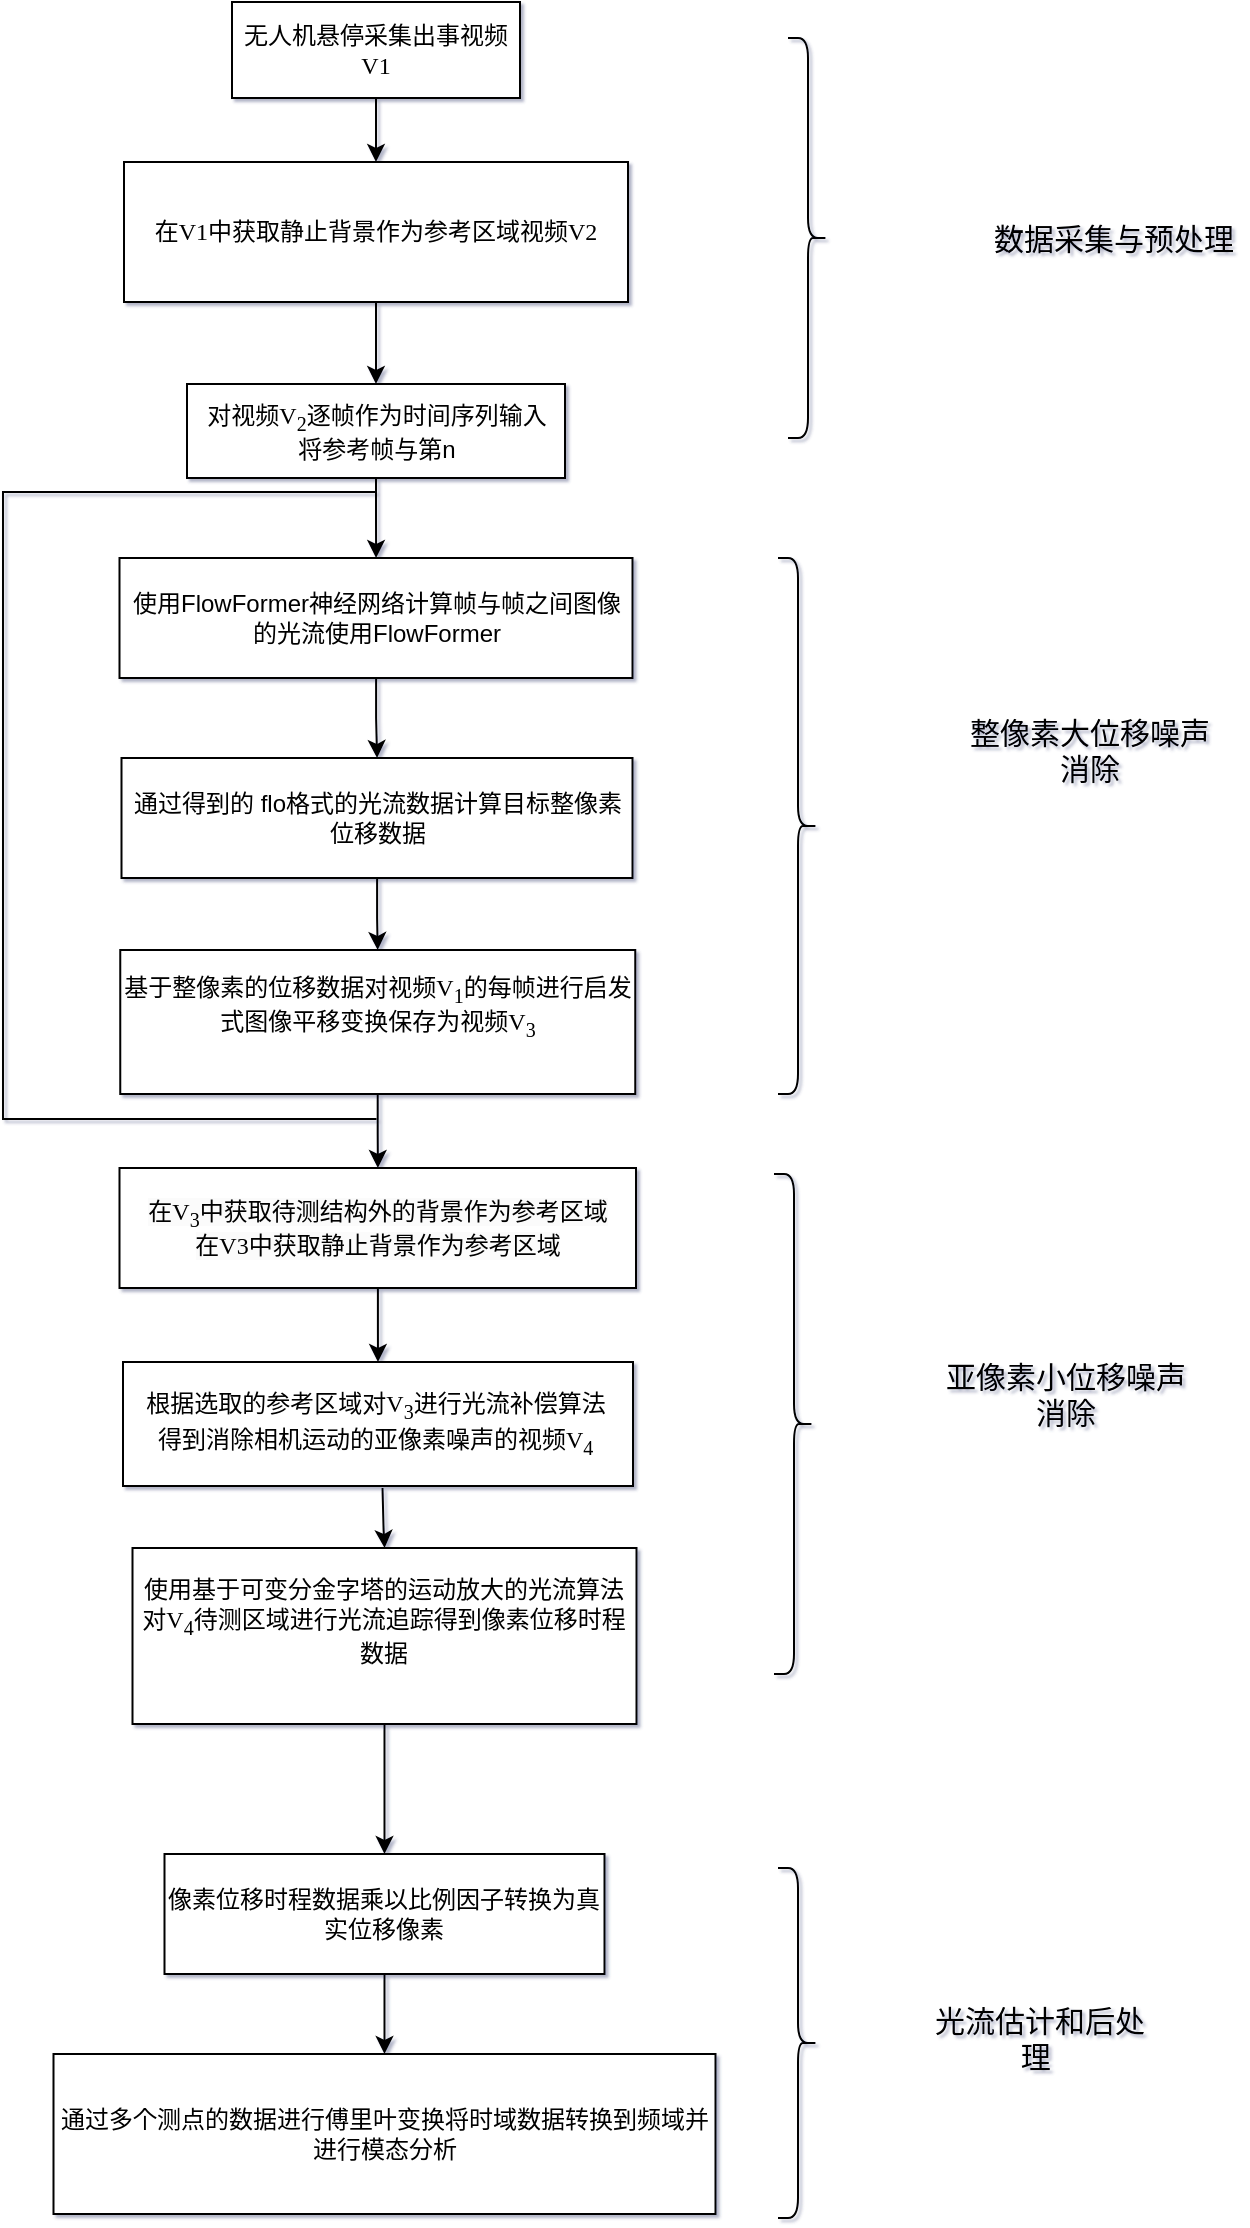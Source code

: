 <mxfile version="24.8.1" pages="3">
  <diagram name="Page-1" id="by-MmvdDjZqGy2qgRy-2">
    <mxGraphModel dx="1050" dy="570" grid="0" gridSize="10" guides="1" tooltips="1" connect="1" arrows="1" fold="1" page="1" pageScale="1" pageWidth="827" pageHeight="1169" background="none" math="0" shadow="1">
      <root>
        <mxCell id="0" />
        <mxCell id="1" parent="0" />
        <mxCell id="A2SrDBhCzwY3KyNIF4se-15" value="通过多个测点的数据进行傅里叶变换将时域数据转换到频域并进行模态分析" style="rounded=0;whiteSpace=wrap;html=1;" parent="1" vertex="1">
          <mxGeometry x="142.75" y="1055" width="331" height="80" as="geometry" />
        </mxCell>
        <mxCell id="uyBw8vGbBdSsr35tJZg--3" value="" style="edgeStyle=orthogonalEdgeStyle;rounded=0;orthogonalLoop=1;jettySize=auto;html=1;" parent="1" source="A2SrDBhCzwY3KyNIF4se-1" target="A2SrDBhCzwY3KyNIF4se-3" edge="1">
          <mxGeometry relative="1" as="geometry" />
        </mxCell>
        <mxCell id="A2SrDBhCzwY3KyNIF4se-1" value="&lt;font face=&quot;Times New Roman&quot;&gt;&lt;font class=&quot;__Cici__translate__ __Cici_translate_similar_text_content__&quot;&gt;&lt;font style=&quot;display: inline-block;&quot; class=&quot;__Cici_translate_translated_inject_node__&quot;&gt;&lt;span&gt;无人机悬停采集出事视频V1&lt;/span&gt;&lt;/font&gt;&lt;/font&gt;&lt;/font&gt;" style="rounded=0;whiteSpace=wrap;html=1;" parent="1" vertex="1">
          <mxGeometry x="232" y="29" width="144" height="48" as="geometry" />
        </mxCell>
        <mxCell id="A2SrDBhCzwY3KyNIF4se-65" value="" style="edgeStyle=orthogonalEdgeStyle;rounded=0;orthogonalLoop=1;jettySize=auto;html=1;" parent="1" source="A2SrDBhCzwY3KyNIF4se-3" target="A2SrDBhCzwY3KyNIF4se-5" edge="1">
          <mxGeometry relative="1" as="geometry" />
        </mxCell>
        <mxCell id="A2SrDBhCzwY3KyNIF4se-3" value="&lt;font face=&quot;Times New Roman&quot;&gt;&lt;font class=&quot;__Cici__translate__ __Cici_translate_similar_text_content__&quot;&gt;&lt;font style=&quot;display: inline-block;&quot; class=&quot;__Cici_translate_translated_inject_node__&quot;&gt;&lt;span&gt;在V1中获取静止背景作为参考区域视频V2&lt;/span&gt;&lt;/font&gt;&lt;/font&gt;&lt;/font&gt;" style="rounded=0;whiteSpace=wrap;html=1;" parent="1" vertex="1">
          <mxGeometry x="178" y="109" width="252" height="70" as="geometry" />
        </mxCell>
        <mxCell id="A2SrDBhCzwY3KyNIF4se-66" value="" style="edgeStyle=orthogonalEdgeStyle;rounded=0;orthogonalLoop=1;jettySize=auto;html=1;" parent="1" source="A2SrDBhCzwY3KyNIF4se-5" target="A2SrDBhCzwY3KyNIF4se-6" edge="1">
          <mxGeometry relative="1" as="geometry" />
        </mxCell>
        <mxCell id="A2SrDBhCzwY3KyNIF4se-5" value="&lt;font face=&quot;Times New Roman&quot;&gt;对视频V&lt;sub&gt;2&lt;/sub&gt;逐帧作为时间序列输入&lt;/font&gt;&lt;font class=&quot;__Cici__translate__ __Cici_translate_similar_text_content__&quot;&gt;&lt;font style=&quot;display: none;&quot; class=&quot;__Cici_translate_origin_node__&quot;&gt;将参考帧与第n&lt;/font&gt;&lt;font style=&quot;display: inline-block;&quot; class=&quot;__Cici_translate_translated_inject_node__&quot;&gt;&lt;span&gt;将参考帧与第n&lt;/span&gt;&lt;/font&gt;&lt;/font&gt;" style="rounded=0;whiteSpace=wrap;html=1;" parent="1" vertex="1">
          <mxGeometry x="209.5" y="220" width="189" height="47" as="geometry" />
        </mxCell>
        <mxCell id="A2SrDBhCzwY3KyNIF4se-67" value="" style="edgeStyle=orthogonalEdgeStyle;rounded=0;orthogonalLoop=1;jettySize=auto;html=1;" parent="1" source="A2SrDBhCzwY3KyNIF4se-6" target="A2SrDBhCzwY3KyNIF4se-7" edge="1">
          <mxGeometry relative="1" as="geometry" />
        </mxCell>
        <mxCell id="A2SrDBhCzwY3KyNIF4se-6" value="使用FlowFormer神经网络计算帧与帧之间图像的光流&lt;font class=&quot;__Cici__translate__ __Cici_translate_similar_text_content__&quot;&gt;&lt;font style=&quot;display: none;&quot; class=&quot;__Cici_translate_origin_node__&quot;&gt;使用FlowFormer&lt;/font&gt;&lt;font style=&quot;display: inline-block;&quot; class=&quot;__Cici_translate_translated_inject_node__&quot;&gt;&lt;span&gt;使用FlowFormer&lt;/span&gt;&lt;/font&gt;&lt;/font&gt;" style="rounded=0;whiteSpace=wrap;html=1;" parent="1" vertex="1">
          <mxGeometry x="175.75" y="307" width="256.5" height="60" as="geometry" />
        </mxCell>
        <mxCell id="A2SrDBhCzwY3KyNIF4se-68" value="" style="edgeStyle=orthogonalEdgeStyle;rounded=0;orthogonalLoop=1;jettySize=auto;html=1;" parent="1" source="A2SrDBhCzwY3KyNIF4se-7" target="A2SrDBhCzwY3KyNIF4se-8" edge="1">
          <mxGeometry relative="1" as="geometry" />
        </mxCell>
        <mxCell id="A2SrDBhCzwY3KyNIF4se-7" value="通过得到的&lt;font class=&quot;__Cici__translate__&quot;&gt;&lt;font style=&quot;display: none;&quot; class=&quot;__Cici_translate_origin_node__&quot;&gt;ton&lt;/font&gt;&amp;nbsp;flo格式的光流数据计算目标整像素位移数据&lt;/font&gt;" style="rounded=0;whiteSpace=wrap;html=1;" parent="1" vertex="1">
          <mxGeometry x="176.75" y="407" width="255.5" height="60" as="geometry" />
        </mxCell>
        <mxCell id="A2SrDBhCzwY3KyNIF4se-69" value="" style="edgeStyle=orthogonalEdgeStyle;rounded=0;orthogonalLoop=1;jettySize=auto;html=1;" parent="1" source="A2SrDBhCzwY3KyNIF4se-8" target="A2SrDBhCzwY3KyNIF4se-11" edge="1">
          <mxGeometry relative="1" as="geometry" />
        </mxCell>
        <mxCell id="A2SrDBhCzwY3KyNIF4se-8" value="&lt;font face=&quot;Times New Roman&quot;&gt;基于整像素的位移数据对视频V&lt;sub&gt;1&lt;/sub&gt;的每帧进行启发式图像平移变换保存为视频V&lt;sub&gt;3&lt;/sub&gt;&lt;/font&gt;&lt;font class=&quot;__Cici__translate__ __Cici_translate_similar_text_content__&quot;&gt;&lt;font style=&quot;display: none;&quot; class=&quot;__Cici_translate_origin_node__&quot;&gt;基于整像素的位移数据对视频帧进行启发式图像平移变换保存为视频&lt;/font&gt;&lt;font style=&quot;display: block;&quot; class=&quot;__Cici_translate_translated_inject_node__ __Cici_translate_need_wrapper__&quot;&gt;&lt;br&gt;&lt;/font&gt;&lt;/font&gt;" style="rounded=0;whiteSpace=wrap;html=1;" parent="1" vertex="1">
          <mxGeometry x="176.13" y="503" width="257.5" height="72" as="geometry" />
        </mxCell>
        <mxCell id="A2SrDBhCzwY3KyNIF4se-61" value="" style="edgeStyle=orthogonalEdgeStyle;rounded=0;orthogonalLoop=1;jettySize=auto;html=1;" parent="1" target="A2SrDBhCzwY3KyNIF4se-12" edge="1">
          <mxGeometry relative="1" as="geometry">
            <mxPoint x="307.25" y="772.0" as="sourcePoint" />
          </mxGeometry>
        </mxCell>
        <mxCell id="uyBw8vGbBdSsr35tJZg--2" value="" style="edgeStyle=orthogonalEdgeStyle;rounded=0;orthogonalLoop=1;jettySize=auto;html=1;" parent="1" source="A2SrDBhCzwY3KyNIF4se-11" target="A2SrDBhCzwY3KyNIF4se-92" edge="1">
          <mxGeometry relative="1" as="geometry" />
        </mxCell>
        <mxCell id="A2SrDBhCzwY3KyNIF4se-11" value="&lt;br&gt;&lt;span style=&quot;color: rgb(0, 0, 0); font-family: &amp;quot;Times New Roman&amp;quot;; font-size: 12px; font-style: normal; font-variant-ligatures: normal; font-variant-caps: normal; font-weight: 400; letter-spacing: normal; orphans: 2; text-align: center; text-indent: 0px; text-transform: none; widows: 2; word-spacing: 0px; -webkit-text-stroke-width: 0px; white-space: normal; background-color: rgb(251, 251, 251); text-decoration-thickness: initial; text-decoration-style: initial; text-decoration-color: initial; display: inline !important; float: none;&quot;&gt;在V&lt;sub&gt;3&lt;/sub&gt;中获取待测结构外的背景作为参考区域&lt;font class=&quot;__Cici__translate__ __Cici_translate_similar_text_content__&quot;&gt;&lt;font style=&quot;display: none;&quot; class=&quot;__Cici_translate_origin_node__&quot;&gt;在V&lt;sub data-text-content=&quot;3&quot;&gt;3&lt;/sub&gt;中获取静止背景作为参考区域&lt;/font&gt;&lt;font style=&quot;display: inline-block;&quot; class=&quot;__Cici_translate_translated_inject_node__&quot;&gt;&lt;span&gt;在V3中获取静止背景作为参考区域&lt;/span&gt;&lt;/font&gt;&lt;/font&gt;&lt;/span&gt;&lt;div&gt;&lt;br&gt;&lt;/div&gt;" style="rounded=0;whiteSpace=wrap;html=1;" parent="1" vertex="1">
          <mxGeometry x="175.75" y="612" width="258.25" height="60" as="geometry" />
        </mxCell>
        <mxCell id="A2SrDBhCzwY3KyNIF4se-76" value="" style="edgeStyle=orthogonalEdgeStyle;rounded=0;orthogonalLoop=1;jettySize=auto;html=1;" parent="1" source="A2SrDBhCzwY3KyNIF4se-12" target="A2SrDBhCzwY3KyNIF4se-14" edge="1">
          <mxGeometry relative="1" as="geometry" />
        </mxCell>
        <mxCell id="A2SrDBhCzwY3KyNIF4se-12" value="&lt;font face=&quot;Times New Roman&quot;&gt;使用基于&lt;font style=&quot;background-color: initial;&quot;&gt;可变分金字塔的运动放大的光流算法对V&lt;sub&gt;4&lt;/sub&gt;待测区域进行光流追&lt;/font&gt;&lt;/font&gt;&lt;span style=&quot;background-color: initial;&quot;&gt;&lt;font face=&quot;rweN1SNauHQMGd4krrAq&quot;&gt;踪得到像素位移时程数&lt;/font&gt;据&lt;/span&gt;&lt;font class=&quot;__Cici__translate__ __Cici_translate_similar_text_content__&quot;&gt;&lt;font style=&quot;display: none;&quot; class=&quot;__Cici_translate_origin_node__&quot;&gt;&lt;font data-text-content=&quot;使用基于&quot; face=&quot;Times New Roman&quot;&gt;使用基于&lt;/font&gt;&lt;font data-text-content=&quot;可变分金字塔的运动放大的光流算法对V4待测区域进行光流追&quot; style=&quot;background-color: initial;&quot; face=&quot;M3rHPRTttsDQLHMKlIXt&quot;&gt;可变分金字塔的运动放大的光流算法对V4待测区域进行光流追&lt;/font&gt;&lt;span data-text-content=&quot;踪&quot; style=&quot;background-color: initial;&quot;&gt;踪&lt;/span&gt;&lt;/font&gt;&lt;font style=&quot;display: block;&quot; class=&quot;__Cici_translate_translated_inject_node__ __Cici_translate_need_wrapper__&quot;&gt;&lt;br&gt;&lt;/font&gt;&lt;/font&gt;" style="rounded=0;whiteSpace=wrap;html=1;align=center;" parent="1" vertex="1">
          <mxGeometry x="182.25" y="802" width="252" height="88" as="geometry" />
        </mxCell>
        <mxCell id="A2SrDBhCzwY3KyNIF4se-75" value="" style="edgeStyle=orthogonalEdgeStyle;rounded=0;orthogonalLoop=1;jettySize=auto;html=1;" parent="1" source="A2SrDBhCzwY3KyNIF4se-14" target="A2SrDBhCzwY3KyNIF4se-15" edge="1">
          <mxGeometry relative="1" as="geometry" />
        </mxCell>
        <mxCell id="A2SrDBhCzwY3KyNIF4se-14" value="像素位移时程数据乘以比例因子转换为真实位移&lt;font class=&quot;__Cici__translate__ __Cici_translate_similar_text_content__&quot;&gt;&lt;font style=&quot;display: none;&quot; class=&quot;__Cici_translate_origin_node__&quot;&gt;像素&lt;/font&gt;&lt;font style=&quot;display: inline-block;&quot; class=&quot;__Cici_translate_translated_inject_node__&quot;&gt;&lt;span&gt;像素&lt;/span&gt;&lt;/font&gt;&lt;/font&gt;" style="rounded=0;whiteSpace=wrap;html=1;" parent="1" vertex="1">
          <mxGeometry x="198.25" y="955" width="220" height="60" as="geometry" />
        </mxCell>
        <mxCell id="A2SrDBhCzwY3KyNIF4se-78" value="" style="shape=curlyBracket;whiteSpace=wrap;html=1;rounded=1;flipH=1;labelPosition=right;verticalLabelPosition=middle;align=left;verticalAlign=middle;size=0.5;" parent="1" vertex="1">
          <mxGeometry x="510" y="47" width="20" height="200" as="geometry" />
        </mxCell>
        <mxCell id="A2SrDBhCzwY3KyNIF4se-79" value="" style="shape=curlyBracket;whiteSpace=wrap;html=1;rounded=1;flipH=1;labelPosition=right;verticalLabelPosition=middle;align=left;verticalAlign=middle;size=0.5;" parent="1" vertex="1">
          <mxGeometry x="505" y="307" width="20" height="268" as="geometry" />
        </mxCell>
        <mxCell id="A2SrDBhCzwY3KyNIF4se-80" value="" style="shape=curlyBracket;whiteSpace=wrap;html=1;rounded=1;flipH=1;labelPosition=right;verticalLabelPosition=middle;align=left;verticalAlign=middle;size=0.5;" parent="1" vertex="1">
          <mxGeometry x="503" y="615" width="20" height="250" as="geometry" />
        </mxCell>
        <mxCell id="A2SrDBhCzwY3KyNIF4se-81" value="" style="shape=curlyBracket;whiteSpace=wrap;html=1;rounded=1;flipH=1;labelPosition=right;verticalLabelPosition=middle;align=left;verticalAlign=middle;size=0.5;" parent="1" vertex="1">
          <mxGeometry x="505" y="962" width="20" height="175" as="geometry" />
        </mxCell>
        <mxCell id="A2SrDBhCzwY3KyNIF4se-83" value="" style="shape=partialRectangle;whiteSpace=wrap;html=1;bottom=1;right=1;left=1;top=0;fillColor=none;routingCenterX=-0.5;rotation=90;" parent="1" vertex="1">
          <mxGeometry x="53.87" y="337.62" width="313.5" height="186.25" as="geometry" />
        </mxCell>
        <mxCell id="A2SrDBhCzwY3KyNIF4se-84" value="&lt;font style=&quot;font-size: 15px;&quot;&gt;数据采集与预处理&lt;/font&gt;" style="text;strokeColor=none;align=center;fillColor=none;html=1;verticalAlign=middle;whiteSpace=wrap;rounded=0;" parent="1" vertex="1">
          <mxGeometry x="610" y="127.66" width="126.08" height="38.69" as="geometry" />
        </mxCell>
        <mxCell id="A2SrDBhCzwY3KyNIF4se-86" value="&lt;font style=&quot;font-size: 15px;&quot;&gt;整像素大位移噪声消除&lt;/font&gt;" style="text;strokeColor=none;align=center;fillColor=none;html=1;verticalAlign=middle;whiteSpace=wrap;rounded=0;" parent="1" vertex="1">
          <mxGeometry x="598" y="384" width="126.08" height="38.69" as="geometry" />
        </mxCell>
        <mxCell id="A2SrDBhCzwY3KyNIF4se-87" value="&lt;font style=&quot;font-size: 15px;&quot;&gt;亚像素小位移噪声消除&lt;/font&gt;&lt;span style=&quot;color: rgba(0, 0, 0, 0); font-family: monospace; font-size: 0px; text-align: start; text-wrap: nowrap;&quot;&gt;%3CmxGraphModel%3E%3Croot%3E%3CmxCell%20id%3D%220%22%2F%3E%3CmxCell%20id%3D%221%22%20parent%3D%220%22%2F%3E%3CmxCell%20id%3D%222%22%20value%3D%22%26lt%3Bfont%20style%3D%26quot%3Bfont-size%3A%2015px%3B%26quot%3B%26gt%3B%E6%95%B0%E6%8D%AE%E9%87%87%E9%9B%86%26lt%3B%2Ffont%26gt%3B%26lt%3Bfont%20class%3D%26quot%3B__Cici__translate__%20__Cici_translate_similar_text_content__%26quot%3B%26gt%3B%26lt%3Bfont%20style%3D%26quot%3Bdisplay%3A%20none%3B%26quot%3B%20class%3D%26quot%3B__Cici_translate_origin_node__%26quot%3B%26gt%3B%E6%95%B0%E6%8D%AE%E9%87%87%E9%9B%86%26lt%3B%2Ffont%26gt%3B%20%26lt%3Bfont%20style%3D%26quot%3Bdisplay%3A%20inline-block%3B%26quot%3B%20class%3D%26quot%3B__Cici_translate_translated_inject_node__%26quot%3B%26gt%3B%26lt%3Bspan%26gt%3B%E6%95%B0%E6%8D%AE%E9%87%87%E9%9B%86%26lt%3B%2Fspan%26gt%3B%26lt%3B%2Ffont%26gt%3B%26lt%3B%2Ffont%26gt%3B%22%20style%3D%22text%3BstrokeColor%3Dnone%3Balign%3Dcenter%3BfillColor%3Dnone%3Bhtml%3D1%3BverticalAlign%3Dmiddle%3BwhiteSpace%3Dwrap%3Brounded%3D0%3B%22%20vertex%3D%221%22%20parent%3D%221%22%3E%3CmxGeometry%20x%3D%22610%22%20y%3D%22127.66%22%20width%3D%22126.08%22%20height%3D%2238.69%22%20as%3D%22geometry%22%2F%3E%3C%2FmxCell%3E%3C%2Froot%3E%3C%2FmxGraphModel%3E&lt;/span&gt;" style="text;strokeColor=none;align=center;fillColor=none;html=1;verticalAlign=middle;whiteSpace=wrap;rounded=0;" parent="1" vertex="1">
          <mxGeometry x="586" y="706" width="126.08" height="38.69" as="geometry" />
        </mxCell>
        <mxCell id="A2SrDBhCzwY3KyNIF4se-88" value="&lt;span style=&quot;font-size: 15px;&quot;&gt;光流估计和后处理&lt;font class=&quot;__Cici__translate__&quot;&gt;&lt;font style=&quot;display: none;&quot; class=&quot;__Cici_translate_origin_node__&quot;&gt;gua&lt;/font&gt;&amp;nbsp;&lt;/font&gt;&lt;/span&gt;" style="text;strokeColor=none;align=center;fillColor=none;html=1;verticalAlign=middle;whiteSpace=wrap;rounded=0;" parent="1" vertex="1">
          <mxGeometry x="573" y="1028" width="126.08" height="38.69" as="geometry" />
        </mxCell>
        <mxCell id="A2SrDBhCzwY3KyNIF4se-92" value="&lt;font face=&quot;Times New Roman&quot;&gt;根据选取的参考区域对V&lt;sub style=&quot;&quot;&gt;3&lt;/sub&gt;进行光流补偿算法&lt;font class=&quot;__Cici__translate__ __Cici_translate_similar_text_content__&quot;&gt;&lt;font style=&quot;display: none;&quot; class=&quot;__Cici_translate_origin_node__&quot;&gt;根据选取的参考区域对V&lt;sub data-text-content=&quot;3&quot; style=&quot;&quot;&gt;3&lt;/sub&gt;进行光流补偿算法&lt;/font&gt;&amp;nbsp;&lt;/font&gt;&lt;/font&gt;&lt;div&gt;&lt;font face=&quot;cYyLVqvPSQjDSF9pOBt-&quot;&gt;得到消除相机运动的亚像素噪声的视频&lt;/font&gt;&lt;font face=&quot;Times New Roman&quot;&gt;V&lt;sub style=&quot;&quot;&gt;4&lt;/sub&gt;&lt;/font&gt;&lt;font class=&quot;__Cici__translate__ __Cici_translate_similar_text_content__&quot;&gt;&lt;font style=&quot;display: none;&quot; class=&quot;__Cici_translate_origin_node__&quot;&gt;&lt;font data-text-content=&quot;得到消除相机运动的亚像素噪声的视频&quot; face=&quot;cYyLVqvPSQjDSF9pOBt-&quot;&gt;得到消除相机运动的亚像素噪声的视频&lt;/font&gt;&lt;font data-text-content=&quot;V4&quot; face=&quot;Times New Roman&quot;&gt;V&lt;sub style=&quot;&quot;&gt;4&lt;/sub&gt;&lt;/font&gt;&lt;/font&gt;&amp;nbsp;&lt;/font&gt;&lt;/div&gt;" style="rounded=0;whiteSpace=wrap;html=1;" parent="1" vertex="1">
          <mxGeometry x="177.5" y="709" width="255" height="62" as="geometry" />
        </mxCell>
      </root>
    </mxGraphModel>
  </diagram>
  <diagram id="u62HE20p71KsQuNjrwQy" name="Page-2">
    <mxGraphModel grid="0" page="1" gridSize="10" guides="1" tooltips="1" connect="1" arrows="1" fold="1" pageScale="1" pageWidth="827" pageHeight="1169" math="0" shadow="0">
      <root>
        <mxCell id="0" />
        <mxCell id="1" parent="0" />
        <mxCell id="jlvIRvkufFYWc-7_8W2d-1" value="通过多个测点的数据进行傅里叶变换将时域数据转换到频域并进行模态分析&lt;font class=&quot;__Cici__translate__ __Cici_translate_similar_text_content__&quot;&gt;&lt;font style=&quot;display: none;&quot; class=&quot;__Cici_translate_origin_node__&quot;&gt;通过傅里叶变换将时域数据转换到频域并进行模态分析&lt;/font&gt;&lt;font style=&quot;display: block;&quot; class=&quot;__Cici_translate_translated_inject_node__ __Cici_translate_need_wrapper__&quot;&gt;&lt;span&gt;通过傅里叶变换将时域数据转换到频域并进行模态分析&lt;/span&gt;&lt;/font&gt;&lt;/font&gt;" style="rounded=0;whiteSpace=wrap;html=1;" vertex="1" parent="1">
          <mxGeometry x="141.75" y="1057" width="331" height="80" as="geometry" />
        </mxCell>
        <mxCell id="jlvIRvkufFYWc-7_8W2d-2" value="" style="edgeStyle=orthogonalEdgeStyle;rounded=0;orthogonalLoop=1;jettySize=auto;html=1;" edge="1" parent="1" source="jlvIRvkufFYWc-7_8W2d-3" target="jlvIRvkufFYWc-7_8W2d-5">
          <mxGeometry relative="1" as="geometry" />
        </mxCell>
        <mxCell id="jlvIRvkufFYWc-7_8W2d-3" value="&lt;font face=&quot;Times New Roman&quot;&gt;无人机悬停获取出示视频V&lt;sub&gt;1&lt;/sub&gt;&lt;font class=&quot;__Cici__translate__ __Cici_translate_similar_text_content__&quot;&gt;&lt;font style=&quot;display: none;&quot; class=&quot;__Cici_translate_origin_node__&quot;&gt;无人机悬停获取出示视频V1&lt;/font&gt; &lt;font style=&quot;display: inline-block;&quot; class=&quot;__Cici_translate_translated_inject_node__&quot;&gt;&lt;span&gt;无人机悬停获取出示视频V1&lt;/span&gt;&lt;/font&gt;&lt;/font&gt;&lt;/font&gt;" style="rounded=0;whiteSpace=wrap;html=1;" vertex="1" parent="1">
          <mxGeometry x="232.88" y="29" width="144" height="48" as="geometry" />
        </mxCell>
        <mxCell id="jlvIRvkufFYWc-7_8W2d-4" value="" style="edgeStyle=orthogonalEdgeStyle;rounded=0;orthogonalLoop=1;jettySize=auto;html=1;" edge="1" parent="1" source="jlvIRvkufFYWc-7_8W2d-5" target="jlvIRvkufFYWc-7_8W2d-7">
          <mxGeometry relative="1" as="geometry" />
        </mxCell>
        <mxCell id="jlvIRvkufFYWc-7_8W2d-5" value="&lt;font face=&quot;Times New Roman&quot;&gt;在V&lt;sub&gt;1&lt;/sub&gt;中获取待测结构外的背景作为参考区域视频V&lt;sub&gt;2&lt;/sub&gt;&lt;font class=&quot;__Cici__translate__ __Cici_translate_similar_text_content__&quot;&gt;&lt;font style=&quot;display: none;&quot; class=&quot;__Cici_translate_origin_node__&quot;&gt;在V&lt;sub data-text-content=&quot;1&quot;&gt;1&lt;/sub&gt;中获取静止背景作为参考区域视频V&lt;sub data-text-content=&quot;2&quot;&gt;2&lt;/sub&gt;&lt;/font&gt; &lt;font style=&quot;display: inline-block;&quot; class=&quot;__Cici_translate_translated_inject_node__&quot;&gt;&lt;span&gt;在V1中获取静止背景作为参考区域视频V2&lt;/span&gt;&lt;/font&gt;&lt;/font&gt;&lt;/font&gt;" style="rounded=0;whiteSpace=wrap;html=1;" vertex="1" parent="1">
          <mxGeometry x="178" y="106" width="252" height="70" as="geometry" />
        </mxCell>
        <mxCell id="jlvIRvkufFYWc-7_8W2d-6" value="" style="edgeStyle=orthogonalEdgeStyle;rounded=0;orthogonalLoop=1;jettySize=auto;html=1;" edge="1" parent="1" source="jlvIRvkufFYWc-7_8W2d-7" target="jlvIRvkufFYWc-7_8W2d-9">
          <mxGeometry relative="1" as="geometry" />
        </mxCell>
        <mxCell id="jlvIRvkufFYWc-7_8W2d-7" value="&lt;font face=&quot;Times New Roman&quot;&gt;对视频V&lt;sub&gt;2&lt;/sub&gt;逐帧作为时间序列输入&lt;/font&gt;&lt;font class=&quot;__Cici__translate__ __Cici_translate_similar_text_content__&quot;&gt;&lt;font style=&quot;display: none;&quot; class=&quot;__Cici_translate_origin_node__&quot;&gt;将参考帧与第n&lt;/font&gt;&lt;font style=&quot;display: inline-block;&quot; class=&quot;__Cici_translate_translated_inject_node__&quot;&gt;&lt;span&gt;将参考帧与第n&lt;/span&gt;&lt;/font&gt;&lt;/font&gt;" style="rounded=0;whiteSpace=wrap;html=1;" vertex="1" parent="1">
          <mxGeometry x="210.38" y="217" width="189" height="47" as="geometry" />
        </mxCell>
        <mxCell id="jlvIRvkufFYWc-7_8W2d-8" value="" style="edgeStyle=orthogonalEdgeStyle;rounded=0;orthogonalLoop=1;jettySize=auto;html=1;" edge="1" parent="1" source="jlvIRvkufFYWc-7_8W2d-9" target="jlvIRvkufFYWc-7_8W2d-11">
          <mxGeometry relative="1" as="geometry" />
        </mxCell>
        <mxCell id="jlvIRvkufFYWc-7_8W2d-9" value="使用FlowFormer神经网络计算帧与帧之间图像的光流&lt;font class=&quot;__Cici__translate__ __Cici_translate_similar_text_content__&quot;&gt;&lt;font style=&quot;display: none;&quot; class=&quot;__Cici_translate_origin_node__&quot;&gt;使用FlowFormer&lt;/font&gt;&lt;font style=&quot;display: inline-block;&quot; class=&quot;__Cici_translate_translated_inject_node__&quot;&gt;&lt;span&gt;使用FlowFormer&lt;/span&gt;&lt;/font&gt;&lt;/font&gt;" style="rounded=0;whiteSpace=wrap;html=1;" vertex="1" parent="1">
          <mxGeometry x="176.5" y="307" width="256.5" height="60" as="geometry" />
        </mxCell>
        <mxCell id="jlvIRvkufFYWc-7_8W2d-10" value="" style="edgeStyle=orthogonalEdgeStyle;rounded=0;orthogonalLoop=1;jettySize=auto;html=1;" edge="1" parent="1" source="jlvIRvkufFYWc-7_8W2d-11" target="jlvIRvkufFYWc-7_8W2d-13">
          <mxGeometry relative="1" as="geometry" />
        </mxCell>
        <mxCell id="jlvIRvkufFYWc-7_8W2d-11" value="通过得到的&lt;font class=&quot;__Cici__translate__&quot;&gt;&lt;font style=&quot;display: none;&quot; class=&quot;__Cici_translate_origin_node__&quot;&gt;ton&lt;/font&gt;&amp;nbsp;flo格式的光流数据计算目标整像素位移数据&lt;/font&gt;" style="rounded=0;whiteSpace=wrap;html=1;" vertex="1" parent="1">
          <mxGeometry x="176.75" y="407" width="255.5" height="60" as="geometry" />
        </mxCell>
        <mxCell id="jlvIRvkufFYWc-7_8W2d-12" value="" style="edgeStyle=orthogonalEdgeStyle;rounded=0;orthogonalLoop=1;jettySize=auto;html=1;" edge="1" parent="1" source="jlvIRvkufFYWc-7_8W2d-13" target="jlvIRvkufFYWc-7_8W2d-16">
          <mxGeometry relative="1" as="geometry" />
        </mxCell>
        <mxCell id="jlvIRvkufFYWc-7_8W2d-13" value="&lt;font face=&quot;Times New Roman&quot;&gt;基于整像素的位移数据对视频V&lt;sub&gt;1&lt;/sub&gt;的每帧进行启发式图像平移变换保存为视频V&lt;sub&gt;3&lt;/sub&gt;&lt;/font&gt;&lt;font class=&quot;__Cici__translate__ __Cici_translate_similar_text_content__&quot;&gt;&lt;font style=&quot;display: none;&quot; class=&quot;__Cici_translate_origin_node__&quot;&gt;基于整像素的位移数据对视频帧进行启发式图像平移变换保存为视频&lt;/font&gt;&lt;font style=&quot;display: block;&quot; class=&quot;__Cici_translate_translated_inject_node__ __Cici_translate_need_wrapper__&quot;&gt;&lt;span&gt;基于整像素的位移数据对视频帧进行启发式图像平移变换保存为视频&lt;/span&gt;&lt;/font&gt;&lt;/font&gt;" style="rounded=0;whiteSpace=wrap;html=1;" vertex="1" parent="1">
          <mxGeometry x="175.25" y="501" width="257.5" height="72" as="geometry" />
        </mxCell>
        <mxCell id="jlvIRvkufFYWc-7_8W2d-14" value="" style="edgeStyle=orthogonalEdgeStyle;rounded=0;orthogonalLoop=1;jettySize=auto;html=1;" edge="1" parent="1" target="jlvIRvkufFYWc-7_8W2d-18">
          <mxGeometry relative="1" as="geometry">
            <mxPoint x="307.25" y="772.0" as="sourcePoint" />
          </mxGeometry>
        </mxCell>
        <mxCell id="jlvIRvkufFYWc-7_8W2d-15" value="" style="edgeStyle=orthogonalEdgeStyle;rounded=0;orthogonalLoop=1;jettySize=auto;html=1;" edge="1" parent="1" source="jlvIRvkufFYWc-7_8W2d-16">
          <mxGeometry relative="1" as="geometry">
            <mxPoint x="305.462" y="710.0" as="targetPoint" />
          </mxGeometry>
        </mxCell>
        <mxCell id="jlvIRvkufFYWc-7_8W2d-16" value="&lt;br&gt;&lt;span style=&quot;color: rgb(0, 0, 0); font-family: &amp;quot;Times New Roman&amp;quot;; font-size: 12px; font-style: normal; font-variant-ligatures: normal; font-variant-caps: normal; font-weight: 400; letter-spacing: normal; orphans: 2; text-align: center; text-indent: 0px; text-transform: none; widows: 2; word-spacing: 0px; -webkit-text-stroke-width: 0px; white-space: normal; background-color: rgb(251, 251, 251); text-decoration-thickness: initial; text-decoration-style: initial; text-decoration-color: initial; display: inline !important; float: none;&quot;&gt;在V&lt;sub&gt;3&lt;/sub&gt;中获取待测结构外的背景作为参考区域&lt;font class=&quot;__Cici__translate__ __Cici_translate_similar_text_content__&quot;&gt;&lt;font style=&quot;display: none;&quot; class=&quot;__Cici_translate_origin_node__&quot;&gt;在V&lt;sub data-text-content=&quot;3&quot;&gt;3&lt;/sub&gt;中获取静止背景作为参考区域&lt;/font&gt;&lt;font style=&quot;display: inline-block;&quot; class=&quot;__Cici_translate_translated_inject_node__&quot;&gt;&lt;span&gt;在V3中获取静止背景作为参考区域&lt;/span&gt;&lt;/font&gt;&lt;/font&gt;&lt;/span&gt;&lt;div&gt;&lt;br&gt;&lt;/div&gt;" style="rounded=0;whiteSpace=wrap;html=1;" vertex="1" parent="1">
          <mxGeometry x="175.75" y="612" width="258.25" height="60" as="geometry" />
        </mxCell>
        <mxCell id="jlvIRvkufFYWc-7_8W2d-17" value="" style="edgeStyle=orthogonalEdgeStyle;rounded=0;orthogonalLoop=1;jettySize=auto;html=1;" edge="1" parent="1" source="jlvIRvkufFYWc-7_8W2d-18" target="jlvIRvkufFYWc-7_8W2d-20">
          <mxGeometry relative="1" as="geometry" />
        </mxCell>
        <mxCell id="jlvIRvkufFYWc-7_8W2d-18" value="&lt;font face=&quot;Times New Roman&quot;&gt;使用基于&lt;font style=&quot;background-color: initial;&quot;&gt;可变分金字塔的运动放大的光流算法对V&lt;sub&gt;4&lt;/sub&gt;待测区域进行光流追&lt;/font&gt;&lt;/font&gt;&lt;span style=&quot;background-color: initial;&quot;&gt;&lt;font face=&quot;rweN1SNauHQMGd4krrAq&quot;&gt;踪得到像素位移时程数&lt;/font&gt;据&lt;/span&gt;&lt;font class=&quot;__Cici__translate__ __Cici_translate_similar_text_content__&quot;&gt;&lt;font style=&quot;display: none;&quot; class=&quot;__Cici_translate_origin_node__&quot;&gt;&lt;font data-text-content=&quot;使用基于&quot; face=&quot;Times New Roman&quot;&gt;使用基于&lt;/font&gt;&lt;font data-text-content=&quot;可变分金字塔的运动放大的光流算法对V4待测区域进行光流追&quot; style=&quot;background-color: initial;&quot; face=&quot;M3rHPRTttsDQLHMKlIXt&quot;&gt;可变分金字塔的运动放大的光流算法对V4待测区域进行光流追&lt;/font&gt;&lt;span data-text-content=&quot;踪&quot; style=&quot;background-color: initial;&quot;&gt;踪&lt;/span&gt;&lt;/font&gt;&lt;font style=&quot;display: block;&quot; class=&quot;__Cici_translate_translated_inject_node__ __Cici_translate_need_wrapper__&quot;&gt;&lt;span&gt;使用基于可变分金字塔的运动放大的光流算法对V4待测区域进行光流追踪&lt;/span&gt;&lt;/font&gt;&lt;/font&gt;" style="rounded=0;whiteSpace=wrap;html=1;" vertex="1" parent="1">
          <mxGeometry x="182" y="820" width="252" height="65" as="geometry" />
        </mxCell>
        <mxCell id="jlvIRvkufFYWc-7_8W2d-19" value="" style="edgeStyle=orthogonalEdgeStyle;rounded=0;orthogonalLoop=1;jettySize=auto;html=1;" edge="1" parent="1" source="jlvIRvkufFYWc-7_8W2d-20" target="jlvIRvkufFYWc-7_8W2d-1">
          <mxGeometry relative="1" as="geometry" />
        </mxCell>
        <mxCell id="jlvIRvkufFYWc-7_8W2d-20" value="像素位移时程数据乘以比例因子转换为真实位移&lt;font class=&quot;__Cici__translate__ __Cici_translate_similar_text_content__&quot;&gt;&lt;font style=&quot;display: none;&quot; class=&quot;__Cici_translate_origin_node__&quot;&gt;像素&lt;/font&gt;&lt;font style=&quot;display: inline-block;&quot; class=&quot;__Cici_translate_translated_inject_node__&quot;&gt;&lt;span&gt;像素&lt;/span&gt;&lt;/font&gt;&lt;/font&gt;" style="rounded=0;whiteSpace=wrap;html=1;" vertex="1" parent="1">
          <mxGeometry x="197.25" y="953" width="220" height="60" as="geometry" />
        </mxCell>
        <mxCell id="jlvIRvkufFYWc-7_8W2d-21" value="" style="shape=curlyBracket;whiteSpace=wrap;html=1;rounded=1;flipH=1;labelPosition=right;verticalLabelPosition=middle;align=left;verticalAlign=middle;size=0.5;" vertex="1" parent="1">
          <mxGeometry x="510" y="47" width="20" height="200" as="geometry" />
        </mxCell>
        <mxCell id="jlvIRvkufFYWc-7_8W2d-22" value="" style="shape=curlyBracket;whiteSpace=wrap;html=1;rounded=1;flipH=1;labelPosition=right;verticalLabelPosition=middle;align=left;verticalAlign=middle;size=0.5;" vertex="1" parent="1">
          <mxGeometry x="505" y="307" width="20" height="268" as="geometry" />
        </mxCell>
        <mxCell id="jlvIRvkufFYWc-7_8W2d-23" value="" style="shape=curlyBracket;whiteSpace=wrap;html=1;rounded=1;flipH=1;labelPosition=right;verticalLabelPosition=middle;align=left;verticalAlign=middle;size=0.5;" vertex="1" parent="1">
          <mxGeometry x="503" y="615" width="20" height="250" as="geometry" />
        </mxCell>
        <mxCell id="jlvIRvkufFYWc-7_8W2d-24" value="" style="shape=curlyBracket;whiteSpace=wrap;html=1;rounded=1;flipH=1;labelPosition=right;verticalLabelPosition=middle;align=left;verticalAlign=middle;size=0.5;" vertex="1" parent="1">
          <mxGeometry x="505" y="962" width="20" height="175" as="geometry" />
        </mxCell>
        <mxCell id="jlvIRvkufFYWc-7_8W2d-25" value="" style="shape=partialRectangle;whiteSpace=wrap;html=1;bottom=1;right=1;left=1;top=0;fillColor=none;routingCenterX=-0.5;rotation=90;" vertex="1" parent="1">
          <mxGeometry x="53.87" y="337.62" width="313.5" height="186.25" as="geometry" />
        </mxCell>
        <mxCell id="jlvIRvkufFYWc-7_8W2d-26" value="&lt;font style=&quot;font-size: 15px;&quot;&gt;数据采集与预处理&lt;/font&gt;&lt;font class=&quot;__Cici__translate__ __Cici_translate_similar_text_content__&quot;&gt;&lt;font style=&quot;display: none;&quot; class=&quot;__Cici_translate_origin_node__&quot;&gt;数据采集&lt;/font&gt;&lt;font style=&quot;display: inline-block;&quot; class=&quot;__Cici_translate_translated_inject_node__&quot;&gt;&lt;span&gt;数据采集&lt;/span&gt;&lt;/font&gt;&lt;/font&gt;" style="text;strokeColor=none;align=center;fillColor=none;html=1;verticalAlign=middle;whiteSpace=wrap;rounded=0;" vertex="1" parent="1">
          <mxGeometry x="610" y="127.66" width="126.08" height="38.69" as="geometry" />
        </mxCell>
        <mxCell id="jlvIRvkufFYWc-7_8W2d-27" value="&lt;font style=&quot;font-size: 15px;&quot;&gt;整像素大位移噪声消除&lt;/font&gt;&lt;font class=&quot;__Cici__translate__ __Cici_translate_similar_text_content__&quot;&gt;&lt;font style=&quot;display: none;&quot; class=&quot;__Cici_translate_origin_node__&quot;&gt;数据采集&lt;/font&gt;&lt;font style=&quot;display: inline-block;&quot; class=&quot;__Cici_translate_translated_inject_node__&quot;&gt;&lt;span&gt;数据采集&lt;/span&gt;&lt;/font&gt;&lt;/font&gt;" style="text;strokeColor=none;align=center;fillColor=none;html=1;verticalAlign=middle;whiteSpace=wrap;rounded=0;" vertex="1" parent="1">
          <mxGeometry x="598" y="384" width="126.08" height="38.69" as="geometry" />
        </mxCell>
        <mxCell id="jlvIRvkufFYWc-7_8W2d-28" value="&lt;font style=&quot;font-size: 15px;&quot;&gt;亚像素小位移噪声消除&lt;/font&gt;&lt;font class=&quot;__Cici__translate__ __Cici_translate_similar_text_content__&quot;&gt;&lt;font style=&quot;display: none;&quot; class=&quot;__Cici_translate_origin_node__&quot;&gt;数据采集&lt;/font&gt;&lt;font style=&quot;display: inline-block;&quot; class=&quot;__Cici_translate_translated_inject_node__&quot;&gt;&lt;span&gt;数据采集&lt;/span&gt;&lt;/font&gt;&lt;/font&gt;&lt;span style=&quot;color: rgba(0, 0, 0, 0); font-family: monospace; font-size: 0px; text-align: start; text-wrap: nowrap;&quot;&gt;%3CmxGraphModel%3E%3Croot%3E%3CmxCell%20id%3D%220%22%2F%3E%3CmxCell%20id%3D%221%22%20parent%3D%220%22%2F%3E%3CmxCell%20id%3D%222%22%20value%3D%22%26lt%3Bfont%20style%3D%26quot%3Bfont-size%3A%2015px%3B%26quot%3B%26gt%3B%E6%95%B0%E6%8D%AE%E9%87%87%E9%9B%86%26lt%3B%2Ffont%26gt%3B%26lt%3Bfont%20class%3D%26quot%3B__Cici__translate__%20__Cici_translate_similar_text_content__%26quot%3B%26gt%3B%26lt%3Bfont%20style%3D%26quot%3Bdisplay%3A%20none%3B%26quot%3B%20class%3D%26quot%3B__Cici_translate_origin_node__%26quot%3B%26gt%3B%E6%95%B0%E6%8D%AE%E9%87%87%E9%9B%86%26lt%3B%2Ffont%26gt%3B%20%26lt%3Bfont%20style%3D%26quot%3Bdisplay%3A%20inline-block%3B%26quot%3B%20class%3D%26quot%3B__Cici_translate_translated_inject_node__%26quot%3B%26gt%3B%26lt%3Bspan%26gt%3B%E6%95%B0%E6%8D%AE%E9%87%87%E9%9B%86%26lt%3B%2Fspan%26gt%3B%26lt%3B%2Ffont%26gt%3B%26lt%3B%2Ffont%26gt%3B%22%20style%3D%22text%3BstrokeColor%3Dnone%3Balign%3Dcenter%3BfillColor%3Dnone%3Bhtml%3D1%3BverticalAlign%3Dmiddle%3BwhiteSpace%3Dwrap%3Brounded%3D0%3B%22%20vertex%3D%221%22%20parent%3D%221%22%3E%3CmxGeometry%20x%3D%22610%22%20y%3D%22127.66%22%20width%3D%22126.08%22%20height%3D%2238.69%22%20as%3D%22geometry%22%2F%3E%3C%2FmxCell%3E%3C%2Froot%3E%3C%2FmxGraphModel%3E&lt;/span&gt;" style="text;strokeColor=none;align=center;fillColor=none;html=1;verticalAlign=middle;whiteSpace=wrap;rounded=0;" vertex="1" parent="1">
          <mxGeometry x="586" y="706" width="126.08" height="38.69" as="geometry" />
        </mxCell>
        <mxCell id="jlvIRvkufFYWc-7_8W2d-29" value="&lt;span style=&quot;font-size: 15px;&quot;&gt;光流估计和后处理&lt;font class=&quot;__Cici__translate__&quot;&gt;&lt;font style=&quot;display: none;&quot; class=&quot;__Cici_translate_origin_node__&quot;&gt;gua&lt;/font&gt;&amp;nbsp;&lt;/font&gt;&lt;/span&gt;" style="text;strokeColor=none;align=center;fillColor=none;html=1;verticalAlign=middle;whiteSpace=wrap;rounded=0;" vertex="1" parent="1">
          <mxGeometry x="573" y="1028" width="126.08" height="38.69" as="geometry" />
        </mxCell>
        <mxCell id="jlvIRvkufFYWc-7_8W2d-30" value="&lt;font face=&quot;Times New Roman&quot;&gt;根据选取的参考区域对V&lt;sub style=&quot;&quot;&gt;3&lt;/sub&gt;进行光流补偿算法&lt;font class=&quot;__Cici__translate__ __Cici_translate_similar_text_content__&quot;&gt;&lt;font style=&quot;display: none;&quot; class=&quot;__Cici_translate_origin_node__&quot;&gt;根据选取的参考区域对V&lt;sub data-text-content=&quot;3&quot; style=&quot;&quot;&gt;3&lt;/sub&gt;进行光流补偿算法&lt;/font&gt; &lt;font style=&quot;display: inline-block;&quot; class=&quot;__Cici_translate_translated_inject_node__&quot;&gt;&lt;span&gt;根据选取的参考区域对V3进行光流补偿算法&lt;/span&gt;&lt;/font&gt;&lt;/font&gt;&lt;/font&gt;&lt;div&gt;&lt;font face=&quot;cYyLVqvPSQjDSF9pOBt-&quot;&gt;得到消除相机运动的亚像素噪声的视频&lt;/font&gt;&lt;font face=&quot;Times New Roman&quot;&gt;V&lt;sub style=&quot;&quot;&gt;4&lt;/sub&gt;&lt;/font&gt;&lt;font class=&quot;__Cici__translate__ __Cici_translate_similar_text_content__&quot;&gt;&lt;font style=&quot;display: none;&quot; class=&quot;__Cici_translate_origin_node__&quot;&gt;&lt;font data-text-content=&quot;得到消除相机运动的亚像素噪声的视频&quot; face=&quot;cYyLVqvPSQjDSF9pOBt-&quot;&gt;得到消除相机运动的亚像素噪声的视频&lt;/font&gt;&lt;font data-text-content=&quot;V4&quot; face=&quot;Times New Roman&quot;&gt;V&lt;sub style=&quot;&quot;&gt;4&lt;/sub&gt;&lt;/font&gt;&lt;/font&gt; &lt;font style=&quot;display: inline-block;&quot; class=&quot;__Cici_translate_translated_inject_node__&quot;&gt;&lt;span&gt;得到消除相机运动的亚像素噪声的视频V4&lt;/span&gt;&lt;/font&gt;&lt;/font&gt;&lt;/div&gt;" style="rounded=0;whiteSpace=wrap;html=1;" vertex="1" parent="1">
          <mxGeometry x="180" y="712" width="253" height="62" as="geometry" />
        </mxCell>
      </root>
    </mxGraphModel>
  </diagram>
  <diagram id="ZwmkZWrOu3B-UWkHCRrz" name="Page-3">
    <mxGraphModel dx="1050" dy="570" grid="0" gridSize="10" guides="1" tooltips="1" connect="1" arrows="1" fold="1" page="1" pageScale="1" pageWidth="827" pageHeight="1169" math="0" shadow="0">
      <root>
        <mxCell id="0" />
        <mxCell id="1" parent="0" />
        <mxCell id="T0FnHzVqO31OrTYo7rl1-2" value="" style="edgeStyle=orthogonalEdgeStyle;rounded=0;orthogonalLoop=1;jettySize=auto;html=1;" edge="1" parent="1" source="q3CgZbgskJkxdvHQwaNi-1" target="T0FnHzVqO31OrTYo7rl1-1">
          <mxGeometry relative="1" as="geometry" />
        </mxCell>
        <mxCell id="q3CgZbgskJkxdvHQwaNi-1" value="&lt;span style=&quot;font-family: &amp;quot;Times New Roman&amp;quot;;&quot;&gt;无人机悬停获取出示视频V&lt;/span&gt;&lt;sub style=&quot;font-family: &amp;quot;Times New Roman&amp;quot;;&quot;&gt;1&lt;/sub&gt;&lt;font style=&quot;font-family: &amp;quot;Times New Roman&amp;quot;;&quot; data-translating=&quot;true&quot; class=&quot;__Cici__translate__&quot;&gt;&lt;font style=&quot;display: inline-block;&quot; class=&quot;__Cici_translate_loading__&quot;&gt;&lt;i&gt;&lt;/i&gt;&lt;/font&gt;&lt;/font&gt;" style="rounded=0;whiteSpace=wrap;html=1;" vertex="1" parent="1">
          <mxGeometry x="185" y="23" width="136" height="41" as="geometry" />
        </mxCell>
        <mxCell id="uRJsS2esea7crXQ0Ye1F-4" value="" style="edgeStyle=orthogonalEdgeStyle;rounded=0;orthogonalLoop=1;jettySize=auto;html=1;" edge="1" parent="1" source="T0FnHzVqO31OrTYo7rl1-1" target="uRJsS2esea7crXQ0Ye1F-1">
          <mxGeometry relative="1" as="geometry" />
        </mxCell>
        <mxCell id="T0FnHzVqO31OrTYo7rl1-1" value="&lt;font face=&quot;Times New Roman&quot;&gt;在V&lt;sub&gt;1&lt;/sub&gt;中获取待测结构外的背景作为参考区域视频V&lt;sub&gt;2&lt;/sub&gt;&lt;font class=&quot;__Cici__translate__ __Cici_translate_similar_text_content__&quot;&gt;&lt;font style=&quot;display: none;&quot; class=&quot;__Cici_translate_origin_node__&quot;&gt;在V&lt;sub data-text-content=&quot;1&quot;&gt;1&lt;/sub&gt;中获取静止背景作为参考区域视频V&lt;sub data-text-content=&quot;2&quot;&gt;2&lt;/sub&gt;&lt;/font&gt; &lt;font style=&quot;display: inline-block;&quot; class=&quot;__Cici_translate_translated_inject_node__&quot;&gt;&lt;span&gt;在V1中获取静止背景作为参考区域视频V2&lt;/span&gt;&lt;/font&gt;&lt;/font&gt;&lt;/font&gt;" style="rounded=0;whiteSpace=wrap;html=1;" vertex="1" parent="1">
          <mxGeometry x="127" y="94" width="252" height="70" as="geometry" />
        </mxCell>
        <mxCell id="uRJsS2esea7crXQ0Ye1F-5" value="" style="edgeStyle=orthogonalEdgeStyle;rounded=0;orthogonalLoop=1;jettySize=auto;html=1;" edge="1" parent="1" source="uRJsS2esea7crXQ0Ye1F-1" target="uRJsS2esea7crXQ0Ye1F-2">
          <mxGeometry relative="1" as="geometry" />
        </mxCell>
        <mxCell id="uRJsS2esea7crXQ0Ye1F-1" value="&lt;font face=&quot;Times New Roman&quot;&gt;对视频V&lt;sub&gt;2&lt;/sub&gt;逐帧作为时间序列输入&lt;/font&gt;&lt;font class=&quot;__Cici__translate__ __Cici_translate_similar_text_content__&quot;&gt;&lt;font style=&quot;display: none;&quot; class=&quot;__Cici_translate_origin_node__&quot;&gt;将参考帧与第n&lt;/font&gt;&lt;font style=&quot;display: inline-block;&quot; class=&quot;__Cici_translate_translated_inject_node__&quot;&gt;&lt;span&gt;将参考帧与第n&lt;/span&gt;&lt;/font&gt;&lt;/font&gt;" style="rounded=0;whiteSpace=wrap;html=1;" vertex="1" parent="1">
          <mxGeometry x="158.5" y="207" width="189" height="47" as="geometry" />
        </mxCell>
        <mxCell id="uRJsS2esea7crXQ0Ye1F-6" value="" style="edgeStyle=orthogonalEdgeStyle;rounded=0;orthogonalLoop=1;jettySize=auto;html=1;" edge="1" parent="1" source="uRJsS2esea7crXQ0Ye1F-2" target="uRJsS2esea7crXQ0Ye1F-3">
          <mxGeometry relative="1" as="geometry" />
        </mxCell>
        <mxCell id="uRJsS2esea7crXQ0Ye1F-2" value="使用FlowFormer神经网络计算帧与帧之间图像的光流&lt;font class=&quot;__Cici__translate__ __Cici_translate_similar_text_content__&quot;&gt;&lt;font style=&quot;display: none;&quot; class=&quot;__Cici_translate_origin_node__&quot;&gt;使用FlowFormer&lt;/font&gt;&lt;font style=&quot;display: inline-block;&quot; class=&quot;__Cici_translate_translated_inject_node__&quot;&gt;&lt;span&gt;使用FlowFormer&lt;/span&gt;&lt;/font&gt;&lt;/font&gt;" style="rounded=0;whiteSpace=wrap;html=1;" vertex="1" parent="1">
          <mxGeometry x="124.75" y="287" width="256.5" height="60" as="geometry" />
        </mxCell>
        <mxCell id="0jjXZqNoflX68_QNyMlV-3" value="" style="edgeStyle=orthogonalEdgeStyle;rounded=0;orthogonalLoop=1;jettySize=auto;html=1;" edge="1" parent="1" source="uRJsS2esea7crXQ0Ye1F-3" target="0jjXZqNoflX68_QNyMlV-1">
          <mxGeometry relative="1" as="geometry" />
        </mxCell>
        <mxCell id="uRJsS2esea7crXQ0Ye1F-3" value="通过得到的&lt;font class=&quot;__Cici__translate__&quot;&gt;&lt;font style=&quot;display: none;&quot; class=&quot;__Cici_translate_origin_node__&quot;&gt;ton&lt;/font&gt;&amp;nbsp;flo格式的光流数据计算目标整像素位移数据&lt;/font&gt;" style="rounded=0;whiteSpace=wrap;html=1;" vertex="1" parent="1">
          <mxGeometry x="125.25" y="387" width="255.5" height="60" as="geometry" />
        </mxCell>
        <mxCell id="0jjXZqNoflX68_QNyMlV-4" value="" style="edgeStyle=orthogonalEdgeStyle;rounded=0;orthogonalLoop=1;jettySize=auto;html=1;" edge="1" parent="1" source="0jjXZqNoflX68_QNyMlV-1">
          <mxGeometry relative="1" as="geometry">
            <mxPoint x="253.5" y="600" as="targetPoint" />
          </mxGeometry>
        </mxCell>
        <mxCell id="0jjXZqNoflX68_QNyMlV-1" value="&lt;br&gt;&lt;span style=&quot;color: rgb(0, 0, 0); font-family: &amp;quot;Times New Roman&amp;quot;; font-size: 12px; font-style: normal; font-variant-ligatures: normal; font-variant-caps: normal; font-weight: 400; letter-spacing: normal; orphans: 2; text-align: center; text-indent: 0px; text-transform: none; widows: 2; word-spacing: 0px; -webkit-text-stroke-width: 0px; white-space: normal; background-color: rgb(251, 251, 251); text-decoration-thickness: initial; text-decoration-style: initial; text-decoration-color: initial; display: inline !important; float: none;&quot;&gt;在V&lt;sub&gt;3&lt;/sub&gt;中获取待测结构外的背景作为参考区域&lt;font class=&quot;__Cici__translate__ __Cici_translate_similar_text_content__&quot;&gt;&lt;font style=&quot;display: none;&quot; class=&quot;__Cici_translate_origin_node__&quot;&gt;在V&lt;sub data-text-content=&quot;3&quot;&gt;3&lt;/sub&gt;中获取静止背景作为参考区域&lt;/font&gt;&lt;font style=&quot;display: inline-block;&quot; class=&quot;__Cici_translate_translated_inject_node__&quot;&gt;&lt;span&gt;在V3中获取静止背景作为参考区域&lt;/span&gt;&lt;/font&gt;&lt;/font&gt;&lt;/span&gt;&lt;div&gt;&lt;br&gt;&lt;/div&gt;" style="rounded=0;whiteSpace=wrap;html=1;" vertex="1" parent="1">
          <mxGeometry x="124.13" y="500" width="258.25" height="60" as="geometry" />
        </mxCell>
        <mxCell id="skrdrgBYc7MMbVFA7zqQ-4" value="" style="edgeStyle=orthogonalEdgeStyle;rounded=0;orthogonalLoop=1;jettySize=auto;html=1;" edge="1" parent="1" source="0jjXZqNoflX68_QNyMlV-10">
          <mxGeometry relative="1" as="geometry">
            <mxPoint x="253" y="721" as="targetPoint" />
          </mxGeometry>
        </mxCell>
        <mxCell id="0jjXZqNoflX68_QNyMlV-10" value="&lt;font face=&quot;Times New Roman&quot;&gt;根据选择的参考区域对V3进行光流补偿算法得到消除亚像素噪声的视频V&lt;font class=&quot;__Cici__translate__ __Cici_translate_similar_text_content__&quot;&gt;&lt;font style=&quot;display: none;&quot; class=&quot;__Cici_translate_origin_node__&quot;&gt;根据选择的参考区域对V3进行光流补偿算法得到消除亚像素噪声的视频V&lt;/font&gt;&lt;font style=&quot;display: block;&quot; class=&quot;__Cici_translate_translated_inject_node__ __Cici_translate_need_wrapper__&quot;&gt;&lt;span&gt;根据选择的参考区域对V3进行光流补偿算法得到消除亚像素噪声的视频V&lt;/span&gt;&lt;/font&gt;&lt;/font&gt;&lt;/font&gt;&lt;sub&gt;&lt;font face=&quot;Times New Roman&quot;&gt;4&lt;font class=&quot;__Cici__translate__&quot;&gt;&lt;font style=&quot;display: none;&quot; class=&quot;__Cici_translate_origin_node__&quot;&gt;4&lt;/font&gt;&lt;/font&gt;&lt;/font&gt;&lt;/sub&gt;" style="rounded=0;whiteSpace=wrap;html=1;" vertex="1" parent="1">
          <mxGeometry x="119.5" y="600" width="267" height="70" as="geometry" />
        </mxCell>
        <mxCell id="skrdrgBYc7MMbVFA7zqQ-1" value="通过多个测点的数据进行傅里叶变换将时域数据转换到频域并进行模态分析&lt;font class=&quot;__Cici__translate__ __Cici_translate_similar_text_content__&quot;&gt;&lt;font style=&quot;display: none;&quot; class=&quot;__Cici_translate_origin_node__&quot;&gt;通过傅里叶变换将时域数据转换到频域并进行模态分析&lt;/font&gt;&lt;font style=&quot;display: block;&quot; class=&quot;__Cici_translate_translated_inject_node__ __Cici_translate_need_wrapper__&quot;&gt;&lt;span&gt;通过傅里叶变换将时域数据转换到频域并进行模态分析&lt;/span&gt;&lt;/font&gt;&lt;/font&gt;" style="rounded=0;whiteSpace=wrap;html=1;" vertex="1" parent="1">
          <mxGeometry x="87.76" y="954" width="331" height="80" as="geometry" />
        </mxCell>
        <mxCell id="skrdrgBYc7MMbVFA7zqQ-5" value="" style="edgeStyle=orthogonalEdgeStyle;rounded=0;orthogonalLoop=1;jettySize=auto;html=1;" edge="1" parent="1" target="skrdrgBYc7MMbVFA7zqQ-3">
          <mxGeometry relative="1" as="geometry">
            <mxPoint x="253" y="786" as="sourcePoint" />
          </mxGeometry>
        </mxCell>
        <mxCell id="skrdrgBYc7MMbVFA7zqQ-6" value="" style="edgeStyle=orthogonalEdgeStyle;rounded=0;orthogonalLoop=1;jettySize=auto;html=1;" edge="1" parent="1" source="skrdrgBYc7MMbVFA7zqQ-3" target="skrdrgBYc7MMbVFA7zqQ-1">
          <mxGeometry relative="1" as="geometry" />
        </mxCell>
        <mxCell id="skrdrgBYc7MMbVFA7zqQ-3" value="像素位移时程数据乘以比例因子转换为真实位移&lt;font class=&quot;__Cici__translate__ __Cici_translate_similar_text_content__&quot;&gt;&lt;font style=&quot;display: none;&quot; class=&quot;__Cici_translate_origin_node__&quot;&gt;像素&lt;/font&gt;&lt;font style=&quot;display: inline-block;&quot; class=&quot;__Cici_translate_translated_inject_node__&quot;&gt;&lt;span&gt;像素&lt;/span&gt;&lt;/font&gt;&lt;/font&gt;" style="rounded=0;whiteSpace=wrap;html=1;" vertex="1" parent="1">
          <mxGeometry x="143.26" y="850" width="220" height="60" as="geometry" />
        </mxCell>
        <mxCell id="skrdrgBYc7MMbVFA7zqQ-7" value="" style="rounded=0;whiteSpace=wrap;html=1;" vertex="1" parent="1">
          <mxGeometry x="193" y="723" width="120" height="60" as="geometry" />
        </mxCell>
      </root>
    </mxGraphModel>
  </diagram>
</mxfile>
